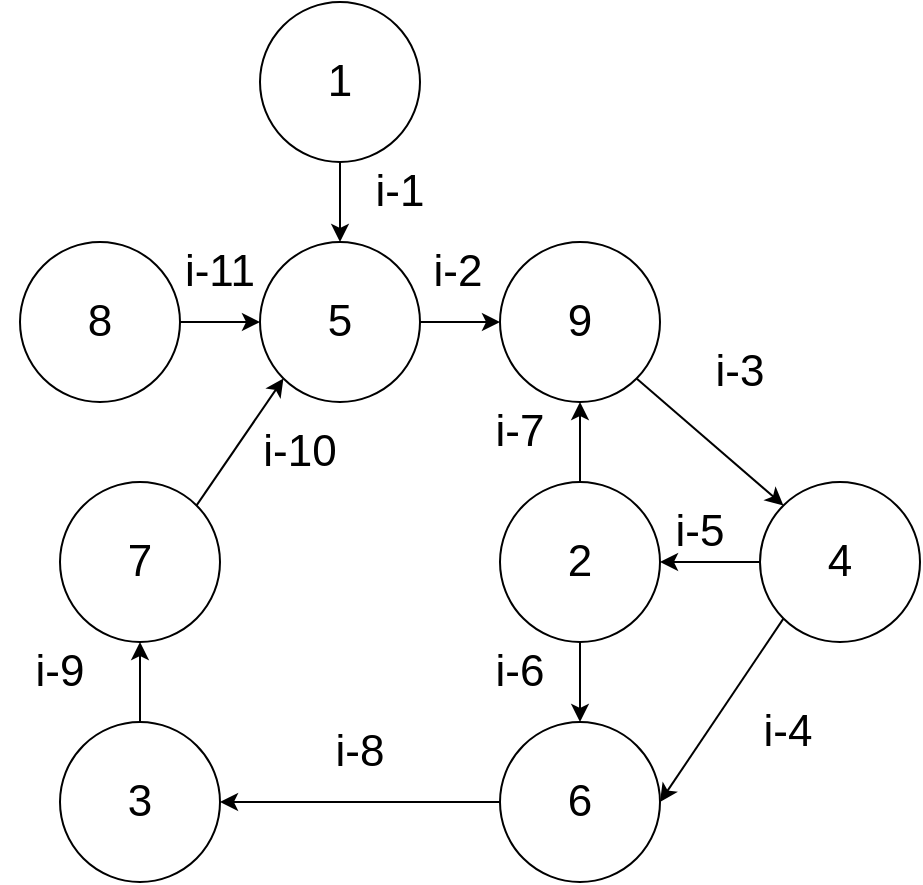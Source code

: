 <mxfile version="16.0.3" type="device"><diagram id="FnchKR53_cjWPKtaohvc" name="Page-1"><mxGraphModel dx="657" dy="1120" grid="1" gridSize="10" guides="1" tooltips="1" connect="1" arrows="1" fold="1" page="1" pageScale="1" pageWidth="827" pageHeight="1169" math="0" shadow="0"><root><mxCell id="0"/><mxCell id="1" parent="0"/><mxCell id="b11JB2WzZB_roSrUDG9K-12" style="rounded=0;orthogonalLoop=1;jettySize=auto;html=1;exitX=0.5;exitY=1;exitDx=0;exitDy=0;entryX=0.5;entryY=0;entryDx=0;entryDy=0;fontSize=22;" edge="1" parent="1" source="b11JB2WzZB_roSrUDG9K-1" target="b11JB2WzZB_roSrUDG9K-5"><mxGeometry relative="1" as="geometry"/></mxCell><mxCell id="b11JB2WzZB_roSrUDG9K-1" value="&lt;font style=&quot;font-size: 22px&quot;&gt;1&lt;/font&gt;" style="ellipse;whiteSpace=wrap;html=1;aspect=fixed;" vertex="1" parent="1"><mxGeometry x="150" y="80" width="80" height="80" as="geometry"/></mxCell><mxCell id="b11JB2WzZB_roSrUDG9K-17" style="edgeStyle=none;rounded=0;orthogonalLoop=1;jettySize=auto;html=1;exitX=0.5;exitY=1;exitDx=0;exitDy=0;entryX=0.5;entryY=0;entryDx=0;entryDy=0;fontSize=22;" edge="1" parent="1" source="b11JB2WzZB_roSrUDG9K-2" target="b11JB2WzZB_roSrUDG9K-6"><mxGeometry relative="1" as="geometry"/></mxCell><mxCell id="b11JB2WzZB_roSrUDG9K-24" style="edgeStyle=none;rounded=0;orthogonalLoop=1;jettySize=auto;html=1;exitX=0.5;exitY=0;exitDx=0;exitDy=0;entryX=0.5;entryY=1;entryDx=0;entryDy=0;fontSize=22;exitPerimeter=0;" edge="1" parent="1" source="b11JB2WzZB_roSrUDG9K-2" target="b11JB2WzZB_roSrUDG9K-10"><mxGeometry relative="1" as="geometry"/></mxCell><mxCell id="b11JB2WzZB_roSrUDG9K-2" value="2" style="ellipse;whiteSpace=wrap;html=1;aspect=fixed;fontSize=22;" vertex="1" parent="1"><mxGeometry x="270" y="320" width="80" height="80" as="geometry"/></mxCell><mxCell id="b11JB2WzZB_roSrUDG9K-19" style="edgeStyle=none;rounded=0;orthogonalLoop=1;jettySize=auto;html=1;exitX=0.5;exitY=0;exitDx=0;exitDy=0;entryX=0.5;entryY=1;entryDx=0;entryDy=0;fontSize=22;" edge="1" parent="1" source="b11JB2WzZB_roSrUDG9K-3" target="b11JB2WzZB_roSrUDG9K-7"><mxGeometry relative="1" as="geometry"/></mxCell><mxCell id="b11JB2WzZB_roSrUDG9K-3" value="3" style="ellipse;whiteSpace=wrap;html=1;aspect=fixed;fontSize=22;" vertex="1" parent="1"><mxGeometry x="50" y="440" width="80" height="80" as="geometry"/></mxCell><mxCell id="b11JB2WzZB_roSrUDG9K-14" style="edgeStyle=none;rounded=0;orthogonalLoop=1;jettySize=auto;html=1;exitX=0;exitY=0.5;exitDx=0;exitDy=0;entryX=1;entryY=0.5;entryDx=0;entryDy=0;fontSize=22;" edge="1" parent="1" source="b11JB2WzZB_roSrUDG9K-4" target="b11JB2WzZB_roSrUDG9K-2"><mxGeometry relative="1" as="geometry"/></mxCell><mxCell id="b11JB2WzZB_roSrUDG9K-16" style="edgeStyle=none;rounded=0;orthogonalLoop=1;jettySize=auto;html=1;exitX=0;exitY=1;exitDx=0;exitDy=0;entryX=1;entryY=0.5;entryDx=0;entryDy=0;fontSize=22;" edge="1" parent="1" source="b11JB2WzZB_roSrUDG9K-4" target="b11JB2WzZB_roSrUDG9K-6"><mxGeometry relative="1" as="geometry"/></mxCell><mxCell id="b11JB2WzZB_roSrUDG9K-4" value="4" style="ellipse;whiteSpace=wrap;html=1;aspect=fixed;fontSize=22;" vertex="1" parent="1"><mxGeometry x="400" y="320" width="80" height="80" as="geometry"/></mxCell><mxCell id="b11JB2WzZB_roSrUDG9K-21" style="edgeStyle=none;rounded=0;orthogonalLoop=1;jettySize=auto;html=1;exitX=1;exitY=0.5;exitDx=0;exitDy=0;entryX=0;entryY=0.5;entryDx=0;entryDy=0;fontSize=22;" edge="1" parent="1" source="b11JB2WzZB_roSrUDG9K-5" target="b11JB2WzZB_roSrUDG9K-10"><mxGeometry relative="1" as="geometry"><mxPoint x="250" y="240" as="sourcePoint"/></mxGeometry></mxCell><mxCell id="b11JB2WzZB_roSrUDG9K-5" value="5" style="ellipse;whiteSpace=wrap;html=1;aspect=fixed;fontSize=22;" vertex="1" parent="1"><mxGeometry x="150" y="200" width="80" height="80" as="geometry"/></mxCell><mxCell id="b11JB2WzZB_roSrUDG9K-18" style="edgeStyle=none;rounded=0;orthogonalLoop=1;jettySize=auto;html=1;exitX=0;exitY=0.5;exitDx=0;exitDy=0;entryX=1;entryY=0.5;entryDx=0;entryDy=0;fontSize=22;" edge="1" parent="1" source="b11JB2WzZB_roSrUDG9K-6" target="b11JB2WzZB_roSrUDG9K-3"><mxGeometry relative="1" as="geometry"/></mxCell><mxCell id="b11JB2WzZB_roSrUDG9K-6" value="6" style="ellipse;whiteSpace=wrap;html=1;aspect=fixed;fontSize=22;" vertex="1" parent="1"><mxGeometry x="270" y="440" width="80" height="80" as="geometry"/></mxCell><mxCell id="b11JB2WzZB_roSrUDG9K-22" style="edgeStyle=none;rounded=0;orthogonalLoop=1;jettySize=auto;html=1;exitX=1;exitY=0;exitDx=0;exitDy=0;entryX=0;entryY=1;entryDx=0;entryDy=0;fontSize=22;" edge="1" parent="1" source="b11JB2WzZB_roSrUDG9K-7" target="b11JB2WzZB_roSrUDG9K-5"><mxGeometry relative="1" as="geometry"/></mxCell><mxCell id="b11JB2WzZB_roSrUDG9K-7" value="7" style="ellipse;whiteSpace=wrap;html=1;aspect=fixed;fontSize=22;" vertex="1" parent="1"><mxGeometry x="50" y="320" width="80" height="80" as="geometry"/></mxCell><mxCell id="b11JB2WzZB_roSrUDG9K-23" style="edgeStyle=none;rounded=0;orthogonalLoop=1;jettySize=auto;html=1;exitX=1;exitY=0.5;exitDx=0;exitDy=0;entryX=0;entryY=0.5;entryDx=0;entryDy=0;fontSize=22;" edge="1" parent="1" source="b11JB2WzZB_roSrUDG9K-8" target="b11JB2WzZB_roSrUDG9K-5"><mxGeometry relative="1" as="geometry"/></mxCell><mxCell id="b11JB2WzZB_roSrUDG9K-8" value="8" style="ellipse;whiteSpace=wrap;html=1;aspect=fixed;fontSize=22;" vertex="1" parent="1"><mxGeometry x="30" y="200" width="80" height="80" as="geometry"/></mxCell><mxCell id="b11JB2WzZB_roSrUDG9K-13" style="rounded=0;orthogonalLoop=1;jettySize=auto;html=1;exitX=1;exitY=1;exitDx=0;exitDy=0;entryX=0;entryY=0;entryDx=0;entryDy=0;fontSize=22;" edge="1" parent="1" source="b11JB2WzZB_roSrUDG9K-10" target="b11JB2WzZB_roSrUDG9K-4"><mxGeometry relative="1" as="geometry"><mxPoint x="258.284" y="320.004" as="sourcePoint"/></mxGeometry></mxCell><mxCell id="b11JB2WzZB_roSrUDG9K-10" value="9" style="ellipse;whiteSpace=wrap;html=1;aspect=fixed;fontSize=22;" vertex="1" parent="1"><mxGeometry x="270" y="200" width="80" height="80" as="geometry"/></mxCell><mxCell id="b11JB2WzZB_roSrUDG9K-25" value="i-1" style="text;html=1;strokeColor=none;fillColor=none;align=center;verticalAlign=middle;whiteSpace=wrap;rounded=0;fontSize=22;" vertex="1" parent="1"><mxGeometry x="190" y="160" width="60" height="30" as="geometry"/></mxCell><mxCell id="b11JB2WzZB_roSrUDG9K-26" value="i-10" style="text;html=1;strokeColor=none;fillColor=none;align=center;verticalAlign=middle;whiteSpace=wrap;rounded=0;fontSize=22;" vertex="1" parent="1"><mxGeometry x="140" y="290" width="60" height="30" as="geometry"/></mxCell><mxCell id="b11JB2WzZB_roSrUDG9K-27" value="i-3" style="text;html=1;strokeColor=none;fillColor=none;align=center;verticalAlign=middle;whiteSpace=wrap;rounded=0;fontSize=22;" vertex="1" parent="1"><mxGeometry x="360" y="250" width="60" height="30" as="geometry"/></mxCell><mxCell id="b11JB2WzZB_roSrUDG9K-28" value="i-7" style="text;html=1;strokeColor=none;fillColor=none;align=center;verticalAlign=middle;whiteSpace=wrap;rounded=0;fontSize=22;" vertex="1" parent="1"><mxGeometry x="250" y="280" width="60" height="30" as="geometry"/></mxCell><mxCell id="b11JB2WzZB_roSrUDG9K-29" value="i-4" style="text;html=1;strokeColor=none;fillColor=none;align=center;verticalAlign=middle;whiteSpace=wrap;rounded=0;fontSize=22;" vertex="1" parent="1"><mxGeometry x="384" y="430" width="60" height="30" as="geometry"/></mxCell><mxCell id="b11JB2WzZB_roSrUDG9K-30" value="i-6" style="text;html=1;strokeColor=none;fillColor=none;align=center;verticalAlign=middle;whiteSpace=wrap;rounded=0;fontSize=22;" vertex="1" parent="1"><mxGeometry x="250" y="400" width="60" height="30" as="geometry"/></mxCell><mxCell id="b11JB2WzZB_roSrUDG9K-31" value="i-5" style="text;html=1;strokeColor=none;fillColor=none;align=center;verticalAlign=middle;whiteSpace=wrap;rounded=0;fontSize=22;" vertex="1" parent="1"><mxGeometry x="340" y="330" width="60" height="30" as="geometry"/></mxCell><mxCell id="b11JB2WzZB_roSrUDG9K-32" value="i-8" style="text;html=1;strokeColor=none;fillColor=none;align=center;verticalAlign=middle;whiteSpace=wrap;rounded=0;fontSize=22;" vertex="1" parent="1"><mxGeometry x="170" y="440" width="60" height="30" as="geometry"/></mxCell><mxCell id="b11JB2WzZB_roSrUDG9K-33" value="i-9" style="text;html=1;strokeColor=none;fillColor=none;align=center;verticalAlign=middle;whiteSpace=wrap;rounded=0;fontSize=22;" vertex="1" parent="1"><mxGeometry x="20" y="400" width="60" height="30" as="geometry"/></mxCell><mxCell id="b11JB2WzZB_roSrUDG9K-35" value="i-11" style="text;html=1;strokeColor=none;fillColor=none;align=center;verticalAlign=middle;whiteSpace=wrap;rounded=0;fontSize=22;" vertex="1" parent="1"><mxGeometry x="100" y="200" width="60" height="30" as="geometry"/></mxCell><mxCell id="b11JB2WzZB_roSrUDG9K-36" value="i-2" style="text;html=1;strokeColor=none;fillColor=none;align=center;verticalAlign=middle;whiteSpace=wrap;rounded=0;fontSize=22;" vertex="1" parent="1"><mxGeometry x="219" y="200" width="60" height="30" as="geometry"/></mxCell></root></mxGraphModel></diagram></mxfile>